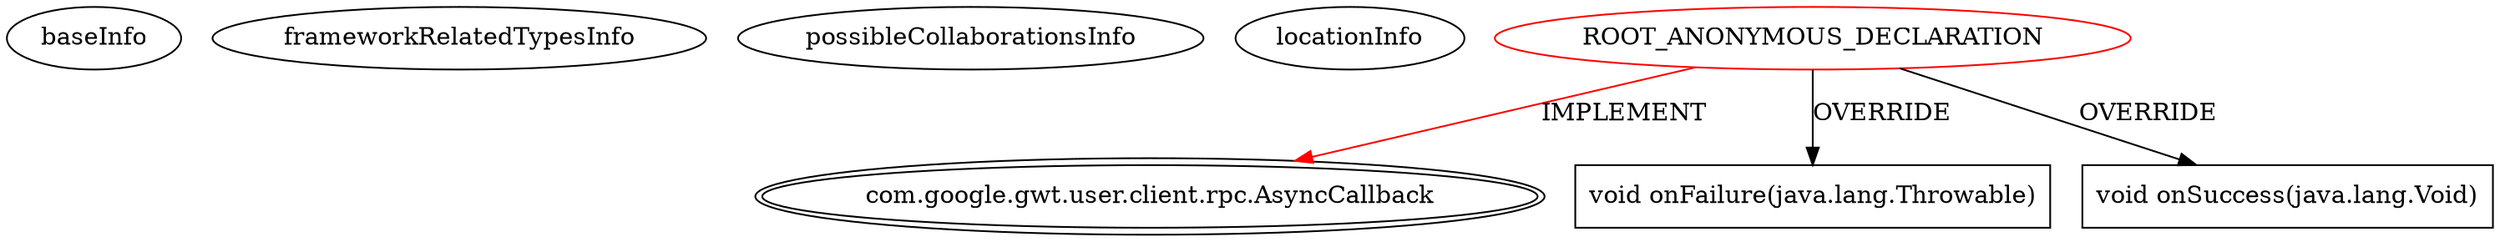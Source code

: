 digraph {
baseInfo[graphId=246,category="extension_graph",isAnonymous=true,possibleRelation=false]
frameworkRelatedTypesInfo[0="com.google.gwt.user.client.rpc.AsyncCallback"]
possibleCollaborationsInfo[]
locationInfo[projectName="MainMain-ChatCafeine",filePath="/MainMain-ChatCafeine/ChatCafeine-master/ChatCafeine/src/sources/client/vue/coffeeRoom/VueSalle.java",contextSignature="void onClick(com.google.gwt.event.dom.client.ClickEvent)",graphId="246"]
0[label="ROOT_ANONYMOUS_DECLARATION",vertexType="ROOT_ANONYMOUS_DECLARATION",isFrameworkType=false,color=red]
1[label="com.google.gwt.user.client.rpc.AsyncCallback",vertexType="FRAMEWORK_INTERFACE_TYPE",isFrameworkType=true,peripheries=2]
2[label="void onFailure(java.lang.Throwable)",vertexType="OVERRIDING_METHOD_DECLARATION",isFrameworkType=false,shape=box]
3[label="void onSuccess(java.lang.Void)",vertexType="OVERRIDING_METHOD_DECLARATION",isFrameworkType=false,shape=box]
0->1[label="IMPLEMENT",color=red]
0->2[label="OVERRIDE"]
0->3[label="OVERRIDE"]
}
